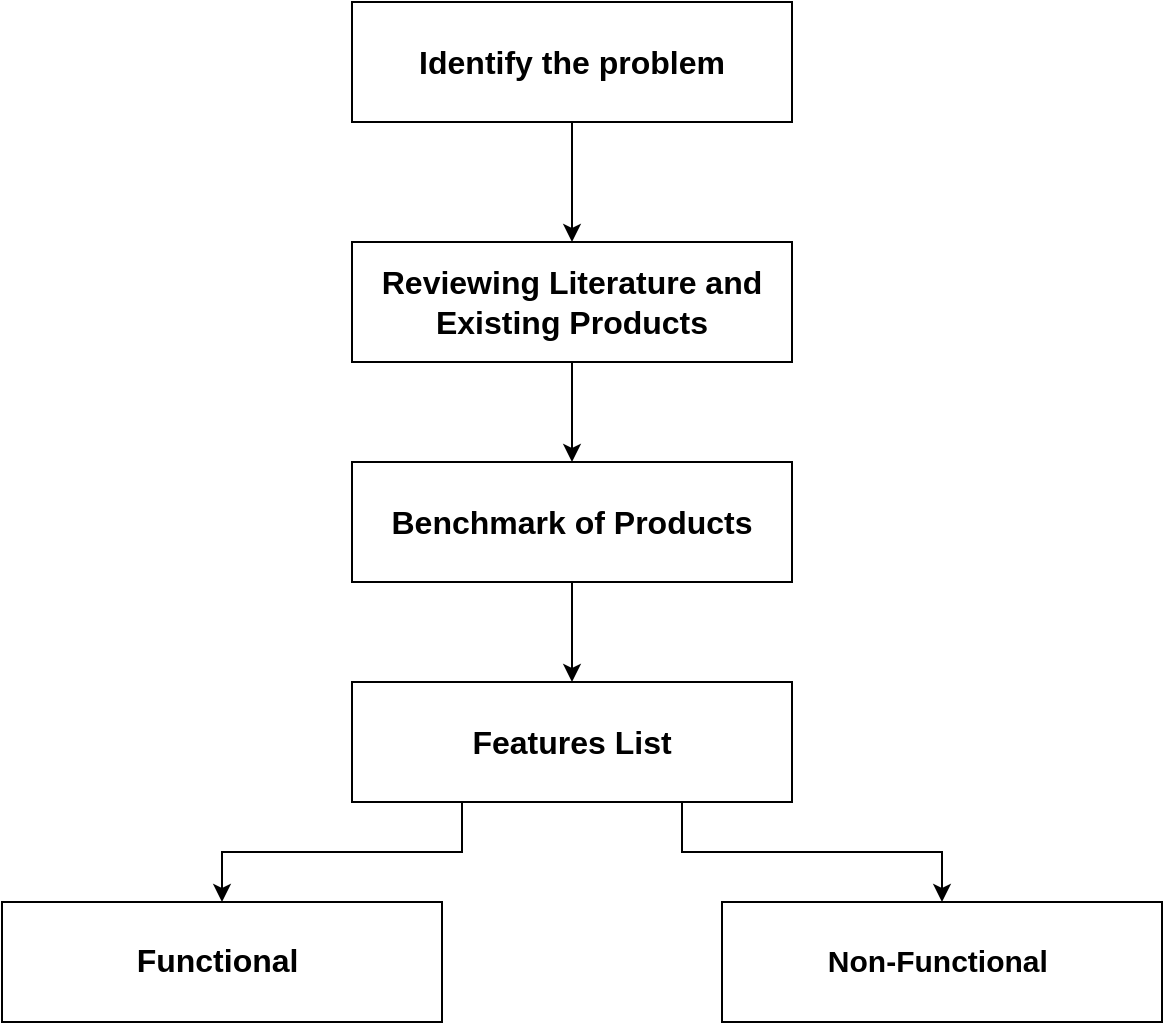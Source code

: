 <mxfile version="22.1.16" type="device">
  <diagram id="NvOZG2vShSz8olZ9ZYAW" name="Page-1">
    <mxGraphModel dx="1434" dy="746" grid="1" gridSize="10" guides="1" tooltips="1" connect="1" arrows="1" fold="1" page="1" pageScale="1" pageWidth="850" pageHeight="1100" math="0" shadow="0">
      <root>
        <mxCell id="0" />
        <mxCell id="1" parent="0" />
        <mxCell id="iij6jhZhm58iWWEAvTVf-4" style="edgeStyle=orthogonalEdgeStyle;rounded=0;orthogonalLoop=1;jettySize=auto;html=1;exitX=0.5;exitY=1;exitDx=0;exitDy=0;entryX=0.5;entryY=0;entryDx=0;entryDy=0;" edge="1" parent="1" source="iij6jhZhm58iWWEAvTVf-1" target="iij6jhZhm58iWWEAvTVf-3">
          <mxGeometry relative="1" as="geometry" />
        </mxCell>
        <mxCell id="iij6jhZhm58iWWEAvTVf-1" value="&lt;b&gt;&lt;font style=&quot;font-size: 16px;&quot;&gt;Identify the problem&lt;/font&gt;&lt;/b&gt;" style="rounded=0;whiteSpace=wrap;html=1;" vertex="1" parent="1">
          <mxGeometry x="315" y="40" width="220" height="60" as="geometry" />
        </mxCell>
        <mxCell id="iij6jhZhm58iWWEAvTVf-6" style="edgeStyle=orthogonalEdgeStyle;rounded=0;orthogonalLoop=1;jettySize=auto;html=1;exitX=0.5;exitY=1;exitDx=0;exitDy=0;entryX=0.5;entryY=0;entryDx=0;entryDy=0;" edge="1" parent="1" source="iij6jhZhm58iWWEAvTVf-3" target="iij6jhZhm58iWWEAvTVf-5">
          <mxGeometry relative="1" as="geometry" />
        </mxCell>
        <mxCell id="iij6jhZhm58iWWEAvTVf-3" value="&lt;b&gt;&lt;font style=&quot;font-size: 16px;&quot;&gt;Reviewing Literature and Existing Products&lt;/font&gt;&lt;/b&gt;" style="rounded=0;whiteSpace=wrap;html=1;" vertex="1" parent="1">
          <mxGeometry x="315" y="160" width="220" height="60" as="geometry" />
        </mxCell>
        <mxCell id="iij6jhZhm58iWWEAvTVf-9" style="edgeStyle=orthogonalEdgeStyle;rounded=0;orthogonalLoop=1;jettySize=auto;html=1;exitX=0.5;exitY=1;exitDx=0;exitDy=0;entryX=0.5;entryY=0;entryDx=0;entryDy=0;" edge="1" parent="1" source="iij6jhZhm58iWWEAvTVf-5" target="iij6jhZhm58iWWEAvTVf-7">
          <mxGeometry relative="1" as="geometry" />
        </mxCell>
        <mxCell id="iij6jhZhm58iWWEAvTVf-5" value="&lt;b&gt;&lt;font style=&quot;font-size: 16px;&quot;&gt;Benchmark of Products&lt;/font&gt;&lt;/b&gt;" style="rounded=0;whiteSpace=wrap;html=1;" vertex="1" parent="1">
          <mxGeometry x="315" y="270" width="220" height="60" as="geometry" />
        </mxCell>
        <mxCell id="iij6jhZhm58iWWEAvTVf-12" style="edgeStyle=orthogonalEdgeStyle;rounded=0;orthogonalLoop=1;jettySize=auto;html=1;exitX=0.25;exitY=1;exitDx=0;exitDy=0;" edge="1" parent="1" source="iij6jhZhm58iWWEAvTVf-7" target="iij6jhZhm58iWWEAvTVf-10">
          <mxGeometry relative="1" as="geometry" />
        </mxCell>
        <mxCell id="iij6jhZhm58iWWEAvTVf-13" style="edgeStyle=orthogonalEdgeStyle;rounded=0;orthogonalLoop=1;jettySize=auto;html=1;exitX=0.75;exitY=1;exitDx=0;exitDy=0;" edge="1" parent="1" source="iij6jhZhm58iWWEAvTVf-7" target="iij6jhZhm58iWWEAvTVf-11">
          <mxGeometry relative="1" as="geometry" />
        </mxCell>
        <mxCell id="iij6jhZhm58iWWEAvTVf-7" value="&lt;p style=&quot;line-height: 120%; font-size: 16px;&quot;&gt;&lt;b&gt;Features List&lt;/b&gt;&lt;br&gt;&lt;/p&gt;" style="rounded=0;whiteSpace=wrap;html=1;" vertex="1" parent="1">
          <mxGeometry x="315" y="380" width="220" height="60" as="geometry" />
        </mxCell>
        <mxCell id="iij6jhZhm58iWWEAvTVf-10" value="&lt;p style=&quot;line-height: 120%;&quot;&gt;&lt;b&gt;&lt;font style=&quot;font-size: 16px;&quot;&gt;Functional&amp;nbsp;&lt;/font&gt;&lt;/b&gt;&lt;br&gt;&lt;/p&gt;" style="rounded=0;whiteSpace=wrap;html=1;" vertex="1" parent="1">
          <mxGeometry x="140" y="490" width="220" height="60" as="geometry" />
        </mxCell>
        <mxCell id="iij6jhZhm58iWWEAvTVf-11" value="&lt;p style=&quot;line-height: 120%;&quot;&gt;&lt;b&gt;&lt;font style=&quot;font-size: 15px;&quot;&gt;Non-Functional&amp;nbsp;&lt;/font&gt;&lt;/b&gt;&lt;br&gt;&lt;/p&gt;" style="rounded=0;whiteSpace=wrap;html=1;" vertex="1" parent="1">
          <mxGeometry x="500" y="490" width="220" height="60" as="geometry" />
        </mxCell>
      </root>
    </mxGraphModel>
  </diagram>
</mxfile>
